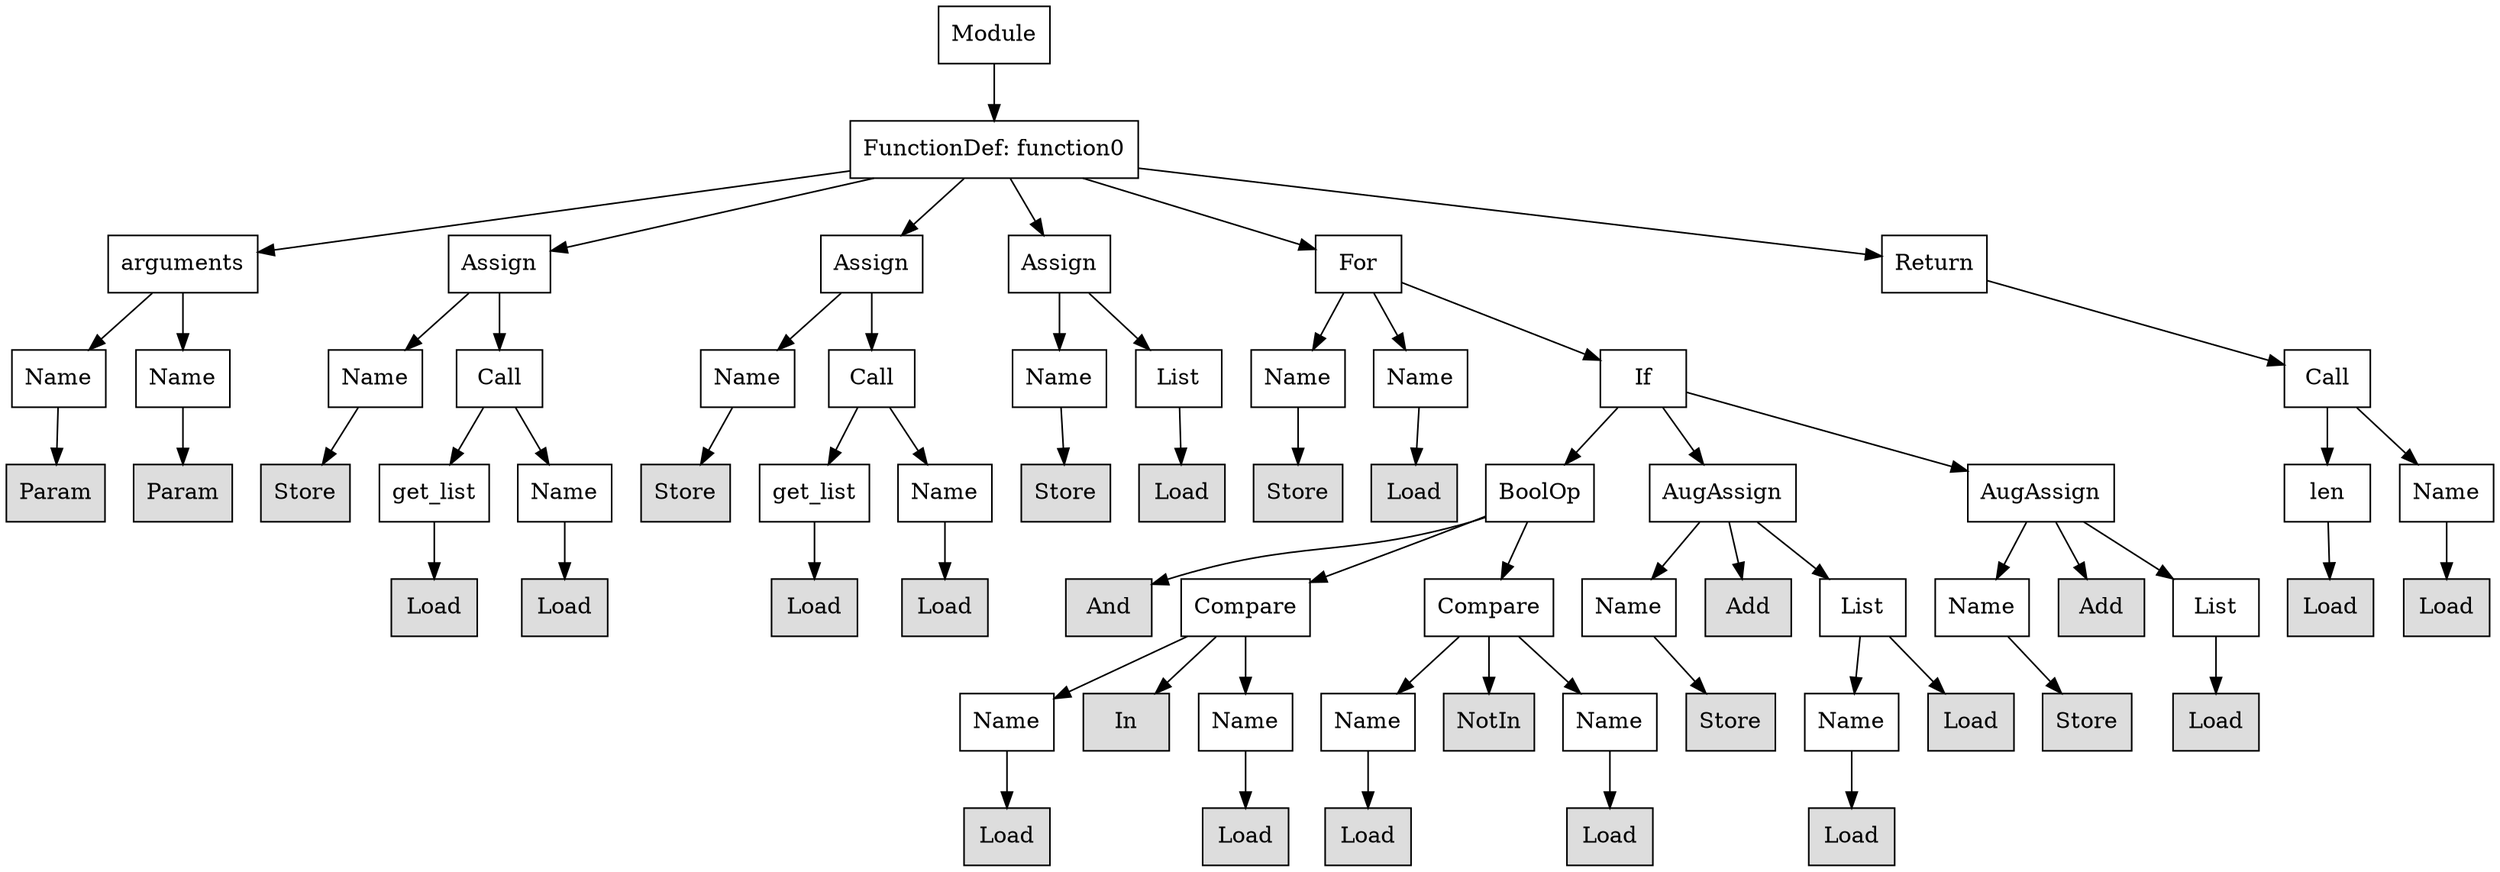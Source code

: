 digraph G {
n0 [shape=rect, label="Module"];
n1 [shape=rect, label="FunctionDef: function0"];
n2 [shape=rect, label="arguments"];
n3 [shape=rect, label="Assign"];
n4 [shape=rect, label="Assign"];
n5 [shape=rect, label="Assign"];
n6 [shape=rect, label="For"];
n7 [shape=rect, label="Return"];
n8 [shape=rect, label="Name"];
n9 [shape=rect, label="Name"];
n10 [shape=rect, label="Name"];
n11 [shape=rect, label="Call"];
n12 [shape=rect, label="Name"];
n13 [shape=rect, label="Call"];
n14 [shape=rect, label="Name"];
n15 [shape=rect, label="List"];
n16 [shape=rect, label="Name"];
n17 [shape=rect, label="Name"];
n18 [shape=rect, label="If"];
n19 [shape=rect, label="Call"];
n20 [shape=rect, label="Param" style="filled" fillcolor="#dddddd"];
n21 [shape=rect, label="Param" style="filled" fillcolor="#dddddd"];
n22 [shape=rect, label="Store" style="filled" fillcolor="#dddddd"];
n23 [shape=rect, label="get_list"];
n24 [shape=rect, label="Name"];
n25 [shape=rect, label="Store" style="filled" fillcolor="#dddddd"];
n26 [shape=rect, label="get_list"];
n27 [shape=rect, label="Name"];
n28 [shape=rect, label="Store" style="filled" fillcolor="#dddddd"];
n29 [shape=rect, label="Load" style="filled" fillcolor="#dddddd"];
n30 [shape=rect, label="Store" style="filled" fillcolor="#dddddd"];
n31 [shape=rect, label="Load" style="filled" fillcolor="#dddddd"];
n32 [shape=rect, label="BoolOp"];
n33 [shape=rect, label="AugAssign"];
n34 [shape=rect, label="AugAssign"];
n35 [shape=rect, label="len"];
n36 [shape=rect, label="Name"];
n37 [shape=rect, label="Load" style="filled" fillcolor="#dddddd"];
n38 [shape=rect, label="Load" style="filled" fillcolor="#dddddd"];
n39 [shape=rect, label="Load" style="filled" fillcolor="#dddddd"];
n40 [shape=rect, label="Load" style="filled" fillcolor="#dddddd"];
n41 [shape=rect, label="And" style="filled" fillcolor="#dddddd"];
n42 [shape=rect, label="Compare"];
n43 [shape=rect, label="Compare"];
n44 [shape=rect, label="Name"];
n45 [shape=rect, label="Add" style="filled" fillcolor="#dddddd"];
n46 [shape=rect, label="List"];
n47 [shape=rect, label="Name"];
n48 [shape=rect, label="Add" style="filled" fillcolor="#dddddd"];
n49 [shape=rect, label="List"];
n50 [shape=rect, label="Load" style="filled" fillcolor="#dddddd"];
n51 [shape=rect, label="Load" style="filled" fillcolor="#dddddd"];
n52 [shape=rect, label="Name"];
n53 [shape=rect, label="In" style="filled" fillcolor="#dddddd"];
n54 [shape=rect, label="Name"];
n55 [shape=rect, label="Name"];
n56 [shape=rect, label="NotIn" style="filled" fillcolor="#dddddd"];
n57 [shape=rect, label="Name"];
n58 [shape=rect, label="Store" style="filled" fillcolor="#dddddd"];
n59 [shape=rect, label="Name"];
n60 [shape=rect, label="Load" style="filled" fillcolor="#dddddd"];
n61 [shape=rect, label="Store" style="filled" fillcolor="#dddddd"];
n62 [shape=rect, label="Load" style="filled" fillcolor="#dddddd"];
n63 [shape=rect, label="Load" style="filled" fillcolor="#dddddd"];
n64 [shape=rect, label="Load" style="filled" fillcolor="#dddddd"];
n65 [shape=rect, label="Load" style="filled" fillcolor="#dddddd"];
n66 [shape=rect, label="Load" style="filled" fillcolor="#dddddd"];
n67 [shape=rect, label="Load" style="filled" fillcolor="#dddddd"];
n0 -> n1;
n1 -> n2;
n1 -> n3;
n1 -> n4;
n1 -> n5;
n1 -> n6;
n1 -> n7;
n2 -> n8;
n2 -> n9;
n3 -> n10;
n3 -> n11;
n4 -> n12;
n4 -> n13;
n5 -> n14;
n5 -> n15;
n6 -> n16;
n6 -> n17;
n6 -> n18;
n7 -> n19;
n8 -> n20;
n9 -> n21;
n10 -> n22;
n11 -> n23;
n11 -> n24;
n12 -> n25;
n13 -> n26;
n13 -> n27;
n14 -> n28;
n15 -> n29;
n16 -> n30;
n17 -> n31;
n18 -> n32;
n18 -> n33;
n18 -> n34;
n19 -> n35;
n19 -> n36;
n23 -> n37;
n24 -> n38;
n26 -> n39;
n27 -> n40;
n32 -> n41;
n32 -> n42;
n32 -> n43;
n33 -> n44;
n33 -> n45;
n33 -> n46;
n34 -> n47;
n34 -> n48;
n34 -> n49;
n35 -> n50;
n36 -> n51;
n42 -> n52;
n42 -> n53;
n42 -> n54;
n43 -> n55;
n43 -> n56;
n43 -> n57;
n44 -> n58;
n46 -> n59;
n46 -> n60;
n47 -> n61;
n49 -> n62;
n52 -> n63;
n54 -> n64;
n55 -> n65;
n57 -> n66;
n59 -> n67;
}
